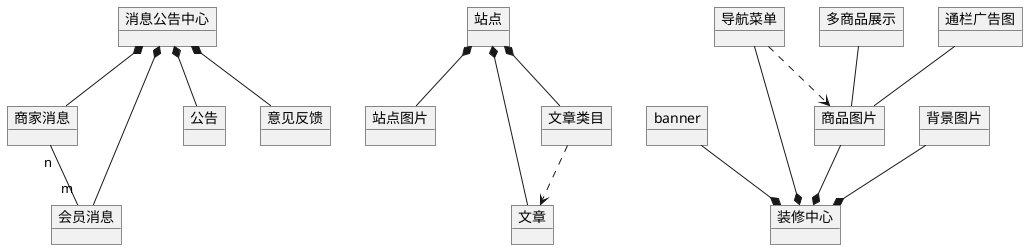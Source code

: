 @startuml

object 消息公告中心
object 商家消息
object 会员消息
object 公告
object 意见反馈

消息公告中心 *-- 商家消息
消息公告中心 *-- 会员消息
商家消息 "n"-- "m" 会员消息
消息公告中心 *-- 公告
消息公告中心 *-- 意见反馈


object 站点图片

object 文章

object 文章类目

object 站点

站点 *-- 文章
站点 *-- 站点图片
站点 *-- 文章类目
文章类目    ..> 文章


object 装修中心
object banner
object 商品图片
object 背景图片
object 导航菜单
object 多商品展示
object 通栏广告图

banner --* 装修中心
商品图片 --* 装修中心
背景图片 --* 装修中心
导航菜单 --* 装修中心
多商品展示 -- 商品图片
通栏广告图 -- 商品图片
导航菜单  ..> 商品图片

@enduml